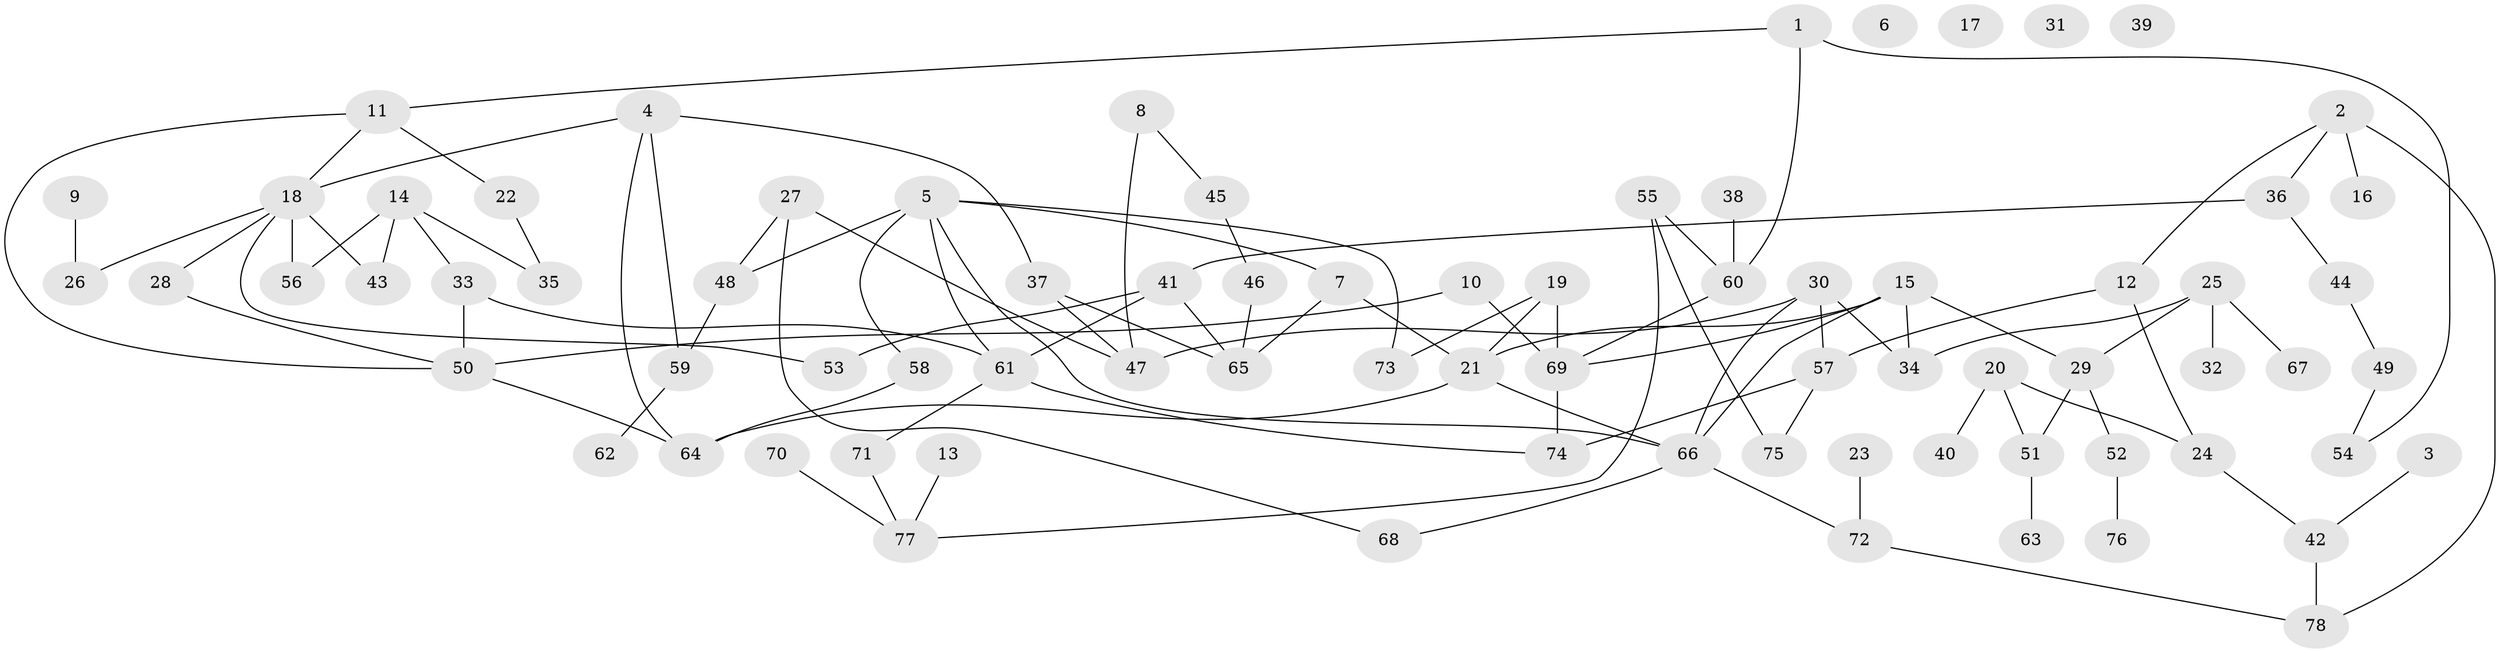 // coarse degree distribution, {3: 0.17647058823529413, 5: 0.1568627450980392, 1: 0.21568627450980393, 6: 0.0784313725490196, 0: 0.0784313725490196, 2: 0.13725490196078433, 4: 0.11764705882352941, 7: 0.0392156862745098}
// Generated by graph-tools (version 1.1) at 2025/23/03/03/25 07:23:27]
// undirected, 78 vertices, 105 edges
graph export_dot {
graph [start="1"]
  node [color=gray90,style=filled];
  1;
  2;
  3;
  4;
  5;
  6;
  7;
  8;
  9;
  10;
  11;
  12;
  13;
  14;
  15;
  16;
  17;
  18;
  19;
  20;
  21;
  22;
  23;
  24;
  25;
  26;
  27;
  28;
  29;
  30;
  31;
  32;
  33;
  34;
  35;
  36;
  37;
  38;
  39;
  40;
  41;
  42;
  43;
  44;
  45;
  46;
  47;
  48;
  49;
  50;
  51;
  52;
  53;
  54;
  55;
  56;
  57;
  58;
  59;
  60;
  61;
  62;
  63;
  64;
  65;
  66;
  67;
  68;
  69;
  70;
  71;
  72;
  73;
  74;
  75;
  76;
  77;
  78;
  1 -- 11;
  1 -- 54;
  1 -- 60;
  2 -- 12;
  2 -- 16;
  2 -- 36;
  2 -- 78;
  3 -- 42;
  4 -- 18;
  4 -- 37;
  4 -- 59;
  4 -- 64;
  5 -- 7;
  5 -- 48;
  5 -- 58;
  5 -- 61;
  5 -- 66;
  5 -- 73;
  7 -- 21;
  7 -- 65;
  8 -- 45;
  8 -- 47;
  9 -- 26;
  10 -- 50;
  10 -- 69;
  11 -- 18;
  11 -- 22;
  11 -- 50;
  12 -- 24;
  12 -- 57;
  13 -- 77;
  14 -- 33;
  14 -- 35;
  14 -- 43;
  14 -- 56;
  15 -- 21;
  15 -- 29;
  15 -- 34;
  15 -- 66;
  15 -- 69;
  18 -- 26;
  18 -- 28;
  18 -- 43;
  18 -- 53;
  18 -- 56;
  19 -- 21;
  19 -- 69;
  19 -- 73;
  20 -- 24;
  20 -- 40;
  20 -- 51;
  21 -- 64;
  21 -- 66;
  22 -- 35;
  23 -- 72;
  24 -- 42;
  25 -- 29;
  25 -- 32;
  25 -- 34;
  25 -- 67;
  27 -- 47;
  27 -- 48;
  27 -- 68;
  28 -- 50;
  29 -- 51;
  29 -- 52;
  30 -- 34;
  30 -- 47;
  30 -- 57;
  30 -- 66;
  33 -- 50;
  33 -- 61;
  36 -- 41;
  36 -- 44;
  37 -- 47;
  37 -- 65;
  38 -- 60;
  41 -- 53;
  41 -- 61;
  41 -- 65;
  42 -- 78;
  44 -- 49;
  45 -- 46;
  46 -- 65;
  48 -- 59;
  49 -- 54;
  50 -- 64;
  51 -- 63;
  52 -- 76;
  55 -- 60;
  55 -- 75;
  55 -- 77;
  57 -- 74;
  57 -- 75;
  58 -- 64;
  59 -- 62;
  60 -- 69;
  61 -- 71;
  61 -- 74;
  66 -- 68;
  66 -- 72;
  69 -- 74;
  70 -- 77;
  71 -- 77;
  72 -- 78;
}

